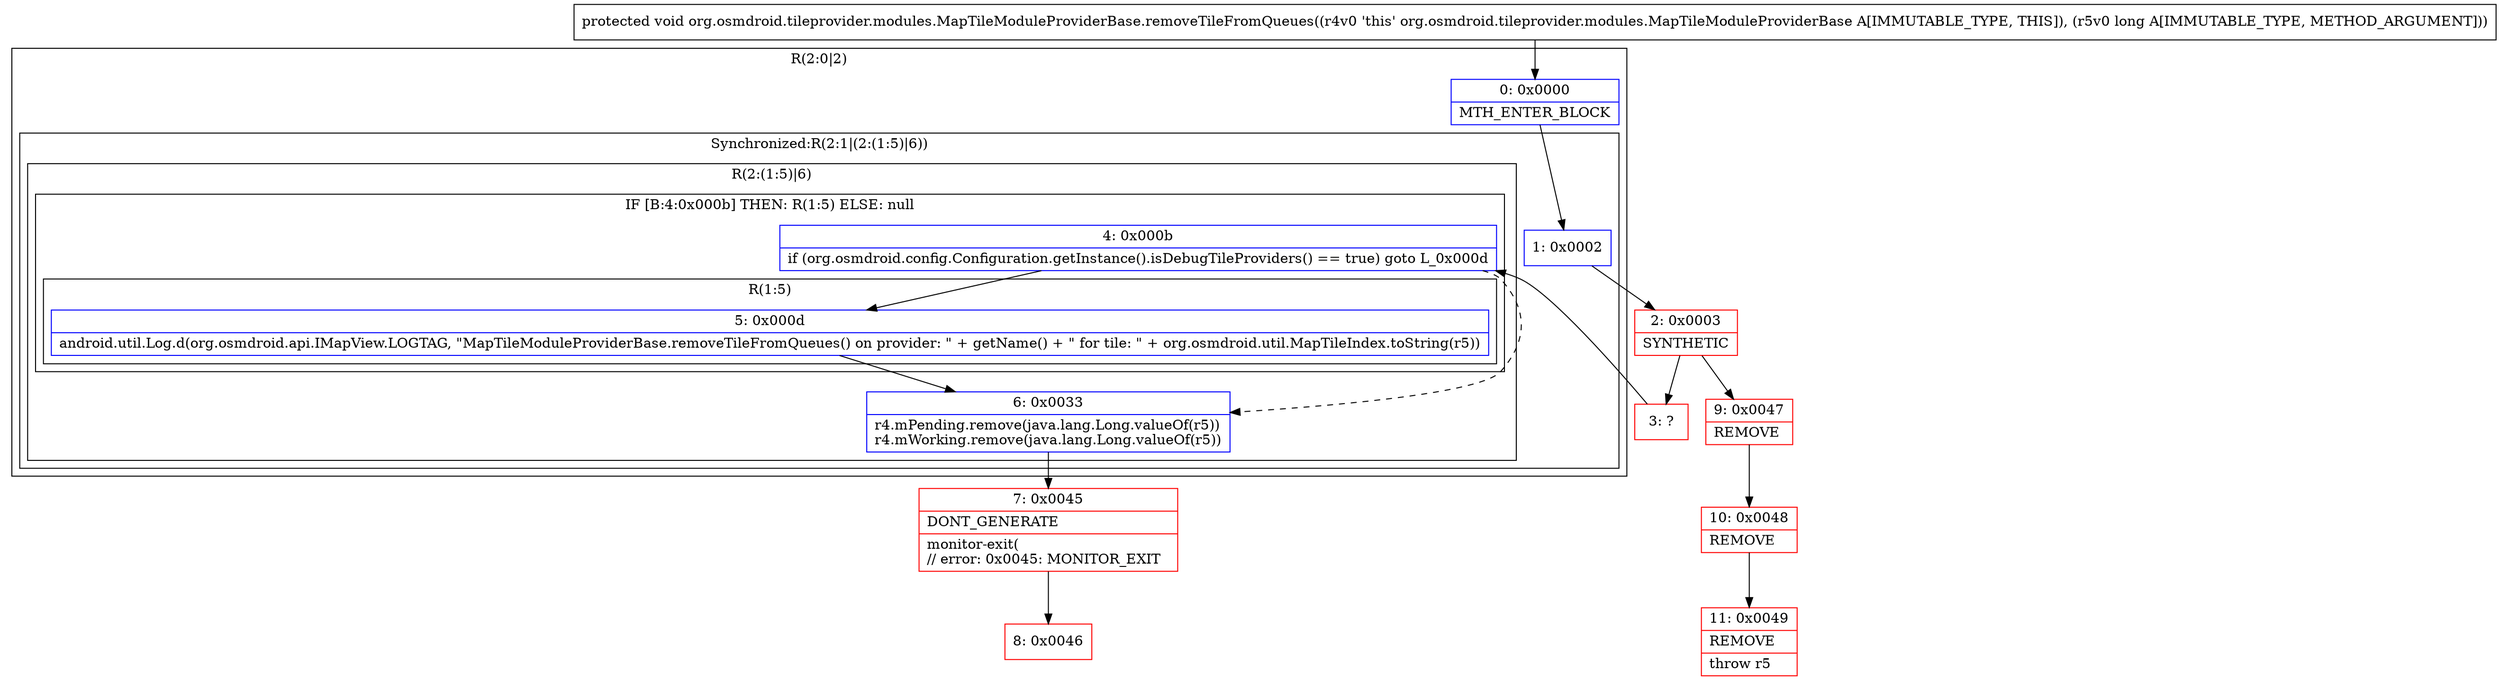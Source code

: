 digraph "CFG fororg.osmdroid.tileprovider.modules.MapTileModuleProviderBase.removeTileFromQueues(J)V" {
subgraph cluster_Region_302320147 {
label = "R(2:0|2)";
node [shape=record,color=blue];
Node_0 [shape=record,label="{0\:\ 0x0000|MTH_ENTER_BLOCK\l}"];
subgraph cluster_SynchronizedRegion_1800906555 {
label = "Synchronized:R(2:1|(2:(1:5)|6))";
node [shape=record,color=blue];
Node_1 [shape=record,label="{1\:\ 0x0002}"];
subgraph cluster_Region_607851477 {
label = "R(2:(1:5)|6)";
node [shape=record,color=blue];
subgraph cluster_IfRegion_2140457297 {
label = "IF [B:4:0x000b] THEN: R(1:5) ELSE: null";
node [shape=record,color=blue];
Node_4 [shape=record,label="{4\:\ 0x000b|if (org.osmdroid.config.Configuration.getInstance().isDebugTileProviders() == true) goto L_0x000d\l}"];
subgraph cluster_Region_1174081826 {
label = "R(1:5)";
node [shape=record,color=blue];
Node_5 [shape=record,label="{5\:\ 0x000d|android.util.Log.d(org.osmdroid.api.IMapView.LOGTAG, \"MapTileModuleProviderBase.removeTileFromQueues() on provider: \" + getName() + \" for tile: \" + org.osmdroid.util.MapTileIndex.toString(r5))\l}"];
}
}
Node_6 [shape=record,label="{6\:\ 0x0033|r4.mPending.remove(java.lang.Long.valueOf(r5))\lr4.mWorking.remove(java.lang.Long.valueOf(r5))\l}"];
}
}
}
Node_2 [shape=record,color=red,label="{2\:\ 0x0003|SYNTHETIC\l}"];
Node_3 [shape=record,color=red,label="{3\:\ ?}"];
Node_7 [shape=record,color=red,label="{7\:\ 0x0045|DONT_GENERATE\l|monitor\-exit(\l\/\/ error: 0x0045: MONITOR_EXIT  \l}"];
Node_8 [shape=record,color=red,label="{8\:\ 0x0046}"];
Node_9 [shape=record,color=red,label="{9\:\ 0x0047|REMOVE\l}"];
Node_10 [shape=record,color=red,label="{10\:\ 0x0048|REMOVE\l}"];
Node_11 [shape=record,color=red,label="{11\:\ 0x0049|REMOVE\l|throw r5\l}"];
MethodNode[shape=record,label="{protected void org.osmdroid.tileprovider.modules.MapTileModuleProviderBase.removeTileFromQueues((r4v0 'this' org.osmdroid.tileprovider.modules.MapTileModuleProviderBase A[IMMUTABLE_TYPE, THIS]), (r5v0 long A[IMMUTABLE_TYPE, METHOD_ARGUMENT])) }"];
MethodNode -> Node_0;
Node_0 -> Node_1;
Node_1 -> Node_2;
Node_4 -> Node_5;
Node_4 -> Node_6[style=dashed];
Node_5 -> Node_6;
Node_6 -> Node_7;
Node_2 -> Node_3;
Node_2 -> Node_9;
Node_3 -> Node_4;
Node_7 -> Node_8;
Node_9 -> Node_10;
Node_10 -> Node_11;
}


